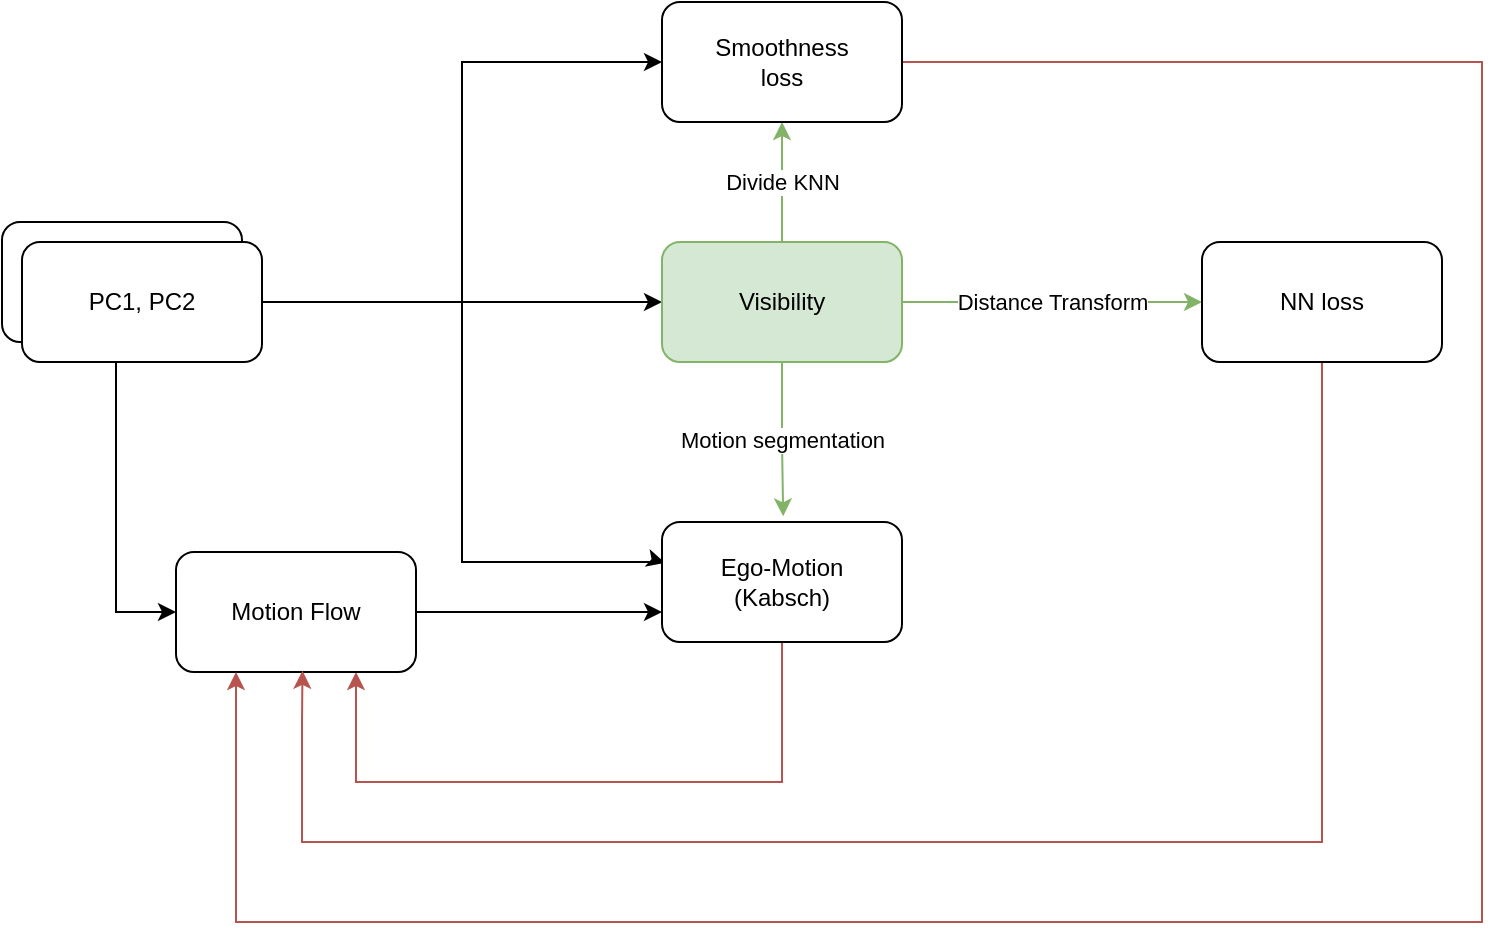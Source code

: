 <mxfile version="21.2.1" type="github">
  <diagram name="Page-1" id="eyfvea6lGuBPal7LJH-A">
    <mxGraphModel dx="1313" dy="750" grid="1" gridSize="10" guides="1" tooltips="1" connect="1" arrows="1" fold="1" page="1" pageScale="1" pageWidth="850" pageHeight="1100" math="0" shadow="0">
      <root>
        <mxCell id="0" />
        <mxCell id="1" parent="0" />
        <mxCell id="uvWgcEKKaf4A_azUMl_0-2" value="PC1" style="rounded=1;whiteSpace=wrap;html=1;" parent="1" vertex="1">
          <mxGeometry x="50" y="300" width="120" height="60" as="geometry" />
        </mxCell>
        <mxCell id="uvWgcEKKaf4A_azUMl_0-29" style="edgeStyle=orthogonalEdgeStyle;rounded=0;orthogonalLoop=1;jettySize=auto;html=1;entryX=0;entryY=0.5;entryDx=0;entryDy=0;" parent="1" source="uvWgcEKKaf4A_azUMl_0-3" target="uvWgcEKKaf4A_azUMl_0-6" edge="1">
          <mxGeometry relative="1" as="geometry" />
        </mxCell>
        <mxCell id="uvWgcEKKaf4A_azUMl_0-30" style="edgeStyle=orthogonalEdgeStyle;rounded=0;orthogonalLoop=1;jettySize=auto;html=1;entryX=0;entryY=0.5;entryDx=0;entryDy=0;" parent="1" source="uvWgcEKKaf4A_azUMl_0-3" target="uvWgcEKKaf4A_azUMl_0-11" edge="1">
          <mxGeometry relative="1" as="geometry" />
        </mxCell>
        <mxCell id="uvWgcEKKaf4A_azUMl_0-31" style="edgeStyle=orthogonalEdgeStyle;rounded=0;orthogonalLoop=1;jettySize=auto;html=1;entryX=0.012;entryY=0.34;entryDx=0;entryDy=0;entryPerimeter=0;" parent="1" source="uvWgcEKKaf4A_azUMl_0-3" target="uvWgcEKKaf4A_azUMl_0-8" edge="1">
          <mxGeometry relative="1" as="geometry">
            <Array as="points">
              <mxPoint x="280" y="340" />
              <mxPoint x="280" y="470" />
              <mxPoint x="380" y="470" />
            </Array>
          </mxGeometry>
        </mxCell>
        <mxCell id="uvWgcEKKaf4A_azUMl_0-34" style="edgeStyle=orthogonalEdgeStyle;rounded=0;orthogonalLoop=1;jettySize=auto;html=1;entryX=0;entryY=0.5;entryDx=0;entryDy=0;" parent="1" target="uvWgcEKKaf4A_azUMl_0-9" edge="1">
          <mxGeometry relative="1" as="geometry">
            <mxPoint x="107" y="370" as="sourcePoint" />
            <mxPoint x="137" y="495" as="targetPoint" />
            <Array as="points">
              <mxPoint x="107" y="495" />
            </Array>
          </mxGeometry>
        </mxCell>
        <mxCell id="uvWgcEKKaf4A_azUMl_0-3" value="PC1, PC2" style="rounded=1;whiteSpace=wrap;html=1;" parent="1" vertex="1">
          <mxGeometry x="60" y="310" width="120" height="60" as="geometry" />
        </mxCell>
        <mxCell id="uvWgcEKKaf4A_azUMl_0-13" value="Motion segmentation" style="edgeStyle=orthogonalEdgeStyle;rounded=0;orthogonalLoop=1;jettySize=auto;html=1;entryX=0.505;entryY=-0.047;entryDx=0;entryDy=0;entryPerimeter=0;fillColor=#d5e8d4;strokeColor=#82b366;" parent="1" source="uvWgcEKKaf4A_azUMl_0-6" target="uvWgcEKKaf4A_azUMl_0-8" edge="1">
          <mxGeometry relative="1" as="geometry" />
        </mxCell>
        <mxCell id="uvWgcEKKaf4A_azUMl_0-15" value="Divide KNN" style="edgeStyle=orthogonalEdgeStyle;rounded=0;orthogonalLoop=1;jettySize=auto;html=1;entryX=0.5;entryY=1;entryDx=0;entryDy=0;fillColor=#d5e8d4;strokeColor=#82b366;" parent="1" source="uvWgcEKKaf4A_azUMl_0-6" target="uvWgcEKKaf4A_azUMl_0-11" edge="1">
          <mxGeometry relative="1" as="geometry" />
        </mxCell>
        <mxCell id="r_ynVMXiCkLf7ZFXaeRl-3" value="Distance Transform" style="edgeStyle=orthogonalEdgeStyle;rounded=0;orthogonalLoop=1;jettySize=auto;html=1;fillColor=#d5e8d4;strokeColor=#82b366;" edge="1" parent="1" source="uvWgcEKKaf4A_azUMl_0-6" target="r_ynVMXiCkLf7ZFXaeRl-1">
          <mxGeometry relative="1" as="geometry" />
        </mxCell>
        <mxCell id="uvWgcEKKaf4A_azUMl_0-6" value="Visibility" style="rounded=1;whiteSpace=wrap;html=1;fillColor=#d5e8d4;strokeColor=#82b366;" parent="1" vertex="1">
          <mxGeometry x="380" y="310" width="120" height="60" as="geometry" />
        </mxCell>
        <mxCell id="uvWgcEKKaf4A_azUMl_0-36" style="edgeStyle=orthogonalEdgeStyle;rounded=0;orthogonalLoop=1;jettySize=auto;html=1;fillColor=#f8cecc;strokeColor=#b85450;entryX=0.75;entryY=1;entryDx=0;entryDy=0;" parent="1" source="uvWgcEKKaf4A_azUMl_0-8" target="uvWgcEKKaf4A_azUMl_0-9" edge="1">
          <mxGeometry relative="1" as="geometry">
            <Array as="points">
              <mxPoint x="440" y="580" />
              <mxPoint x="227" y="580" />
            </Array>
            <mxPoint x="280" y="530" as="targetPoint" />
          </mxGeometry>
        </mxCell>
        <mxCell id="uvWgcEKKaf4A_azUMl_0-8" value="&lt;div&gt;Ego-Motion&lt;/div&gt;&lt;div&gt;(Kabsch)&lt;br&gt;&lt;/div&gt;" style="rounded=1;whiteSpace=wrap;html=1;" parent="1" vertex="1">
          <mxGeometry x="380" y="450" width="120" height="60" as="geometry" />
        </mxCell>
        <mxCell id="uvWgcEKKaf4A_azUMl_0-39" style="edgeStyle=orthogonalEdgeStyle;rounded=0;orthogonalLoop=1;jettySize=auto;html=1;entryX=0;entryY=0.75;entryDx=0;entryDy=0;" parent="1" source="uvWgcEKKaf4A_azUMl_0-9" target="uvWgcEKKaf4A_azUMl_0-8" edge="1">
          <mxGeometry relative="1" as="geometry" />
        </mxCell>
        <mxCell id="uvWgcEKKaf4A_azUMl_0-9" value="Motion Flow" style="rounded=1;whiteSpace=wrap;html=1;" parent="1" vertex="1">
          <mxGeometry x="137" y="465" width="120" height="60" as="geometry" />
        </mxCell>
        <mxCell id="uvWgcEKKaf4A_azUMl_0-35" style="edgeStyle=orthogonalEdgeStyle;rounded=0;orthogonalLoop=1;jettySize=auto;html=1;fillColor=#f8cecc;strokeColor=#b85450;entryX=0.25;entryY=1;entryDx=0;entryDy=0;" parent="1" source="uvWgcEKKaf4A_azUMl_0-11" target="uvWgcEKKaf4A_azUMl_0-9" edge="1">
          <mxGeometry relative="1" as="geometry">
            <Array as="points">
              <mxPoint x="790" y="220" />
              <mxPoint x="790" y="650" />
              <mxPoint x="167" y="650" />
            </Array>
            <mxPoint x="197" y="525" as="targetPoint" />
          </mxGeometry>
        </mxCell>
        <mxCell id="uvWgcEKKaf4A_azUMl_0-11" value="&lt;div&gt;Smoothness&lt;/div&gt;&lt;div&gt;loss&lt;br&gt;&lt;/div&gt;" style="rounded=1;whiteSpace=wrap;html=1;" parent="1" vertex="1">
          <mxGeometry x="380" y="190" width="120" height="60" as="geometry" />
        </mxCell>
        <mxCell id="r_ynVMXiCkLf7ZFXaeRl-2" style="edgeStyle=orthogonalEdgeStyle;rounded=0;orthogonalLoop=1;jettySize=auto;html=1;fillColor=#f8cecc;strokeColor=#b85450;entryX=0.527;entryY=0.99;entryDx=0;entryDy=0;entryPerimeter=0;" edge="1" parent="1" source="r_ynVMXiCkLf7ZFXaeRl-1" target="uvWgcEKKaf4A_azUMl_0-9">
          <mxGeometry relative="1" as="geometry">
            <mxPoint x="310" y="550" as="targetPoint" />
            <Array as="points">
              <mxPoint x="710" y="610" />
              <mxPoint x="200" y="610" />
              <mxPoint x="200" y="550" />
            </Array>
          </mxGeometry>
        </mxCell>
        <mxCell id="r_ynVMXiCkLf7ZFXaeRl-1" value="NN loss" style="rounded=1;whiteSpace=wrap;html=1;" vertex="1" parent="1">
          <mxGeometry x="650" y="310" width="120" height="60" as="geometry" />
        </mxCell>
      </root>
    </mxGraphModel>
  </diagram>
</mxfile>
